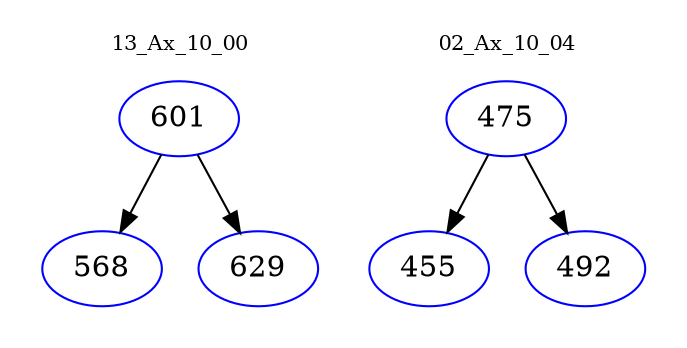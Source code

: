 digraph{
subgraph cluster_0 {
color = white
label = "13_Ax_10_00";
fontsize=10;
T0_601 [label="601", color="blue"]
T0_601 -> T0_568 [color="black"]
T0_568 [label="568", color="blue"]
T0_601 -> T0_629 [color="black"]
T0_629 [label="629", color="blue"]
}
subgraph cluster_1 {
color = white
label = "02_Ax_10_04";
fontsize=10;
T1_475 [label="475", color="blue"]
T1_475 -> T1_455 [color="black"]
T1_455 [label="455", color="blue"]
T1_475 -> T1_492 [color="black"]
T1_492 [label="492", color="blue"]
}
}
